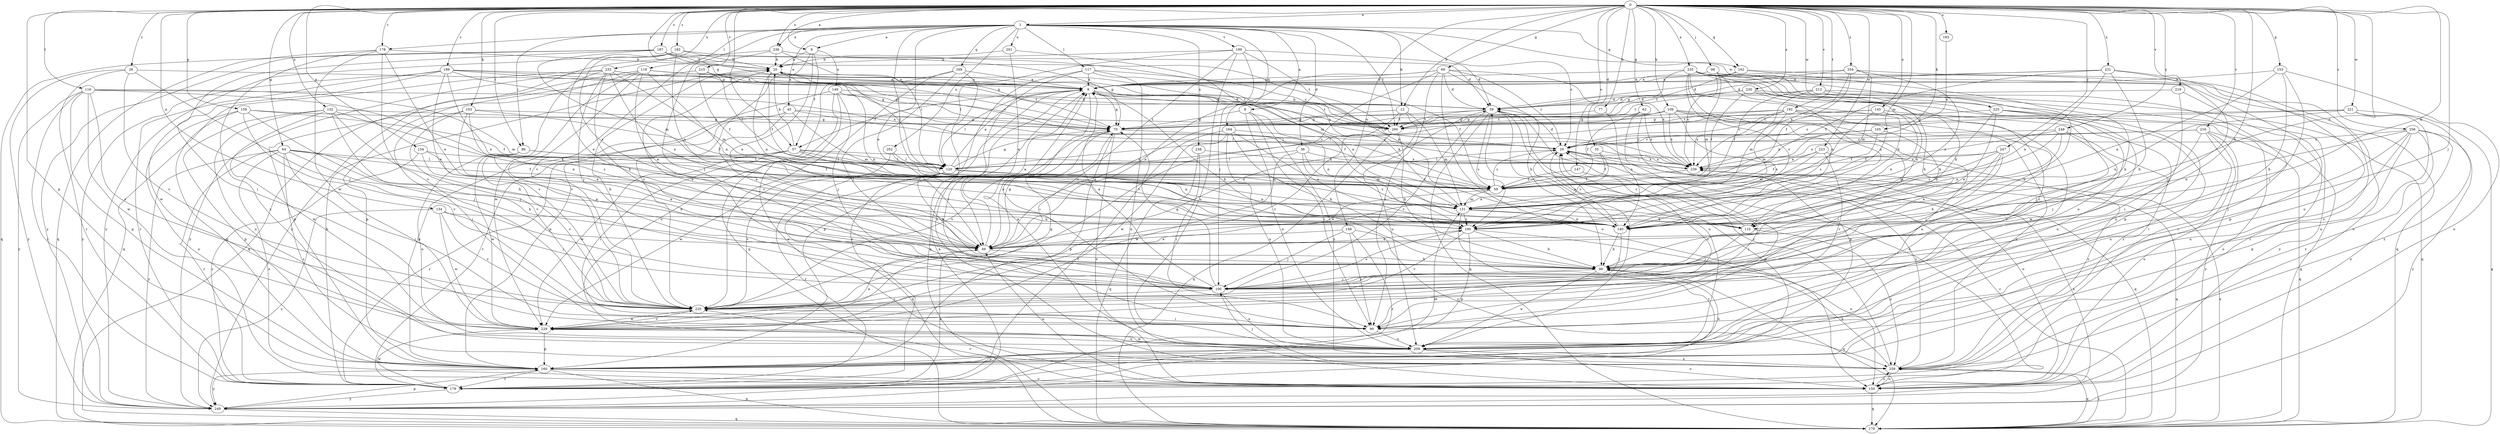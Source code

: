 strict digraph  {
0;
1;
6;
8;
9;
12;
20;
26;
29;
35;
36;
39;
45;
49;
57;
59;
62;
64;
69;
70;
77;
80;
86;
90;
98;
100;
103;
105;
109;
110;
116;
117;
119;
120;
131;
132;
134;
140;
145;
147;
148;
149;
150;
153;
154;
159;
160;
162;
164;
169;
170;
178;
179;
182;
183;
187;
189;
190;
192;
199;
200;
201;
202;
209;
213;
215;
216;
219;
220;
221;
223;
225;
229;
230;
231;
233;
235;
236;
238;
239;
247;
248;
249;
254;
256;
259;
0 -> 1  [label=a];
0 -> 6  [label=a];
0 -> 12  [label=b];
0 -> 26  [label=c];
0 -> 35  [label=d];
0 -> 57  [label=f];
0 -> 62  [label=g];
0 -> 64  [label=g];
0 -> 69  [label=g];
0 -> 70  [label=g];
0 -> 77  [label=h];
0 -> 80  [label=h];
0 -> 86  [label=i];
0 -> 98  [label=j];
0 -> 100  [label=j];
0 -> 103  [label=k];
0 -> 105  [label=k];
0 -> 109  [label=k];
0 -> 110  [label=k];
0 -> 116  [label=l];
0 -> 131  [label=m];
0 -> 132  [label=n];
0 -> 134  [label=n];
0 -> 140  [label=n];
0 -> 145  [label=o];
0 -> 147  [label=o];
0 -> 148  [label=o];
0 -> 153  [label=p];
0 -> 154  [label=p];
0 -> 159  [label=p];
0 -> 160  [label=p];
0 -> 162  [label=q];
0 -> 178  [label=r];
0 -> 182  [label=s];
0 -> 183  [label=s];
0 -> 187  [label=s];
0 -> 189  [label=s];
0 -> 192  [label=t];
0 -> 213  [label=v];
0 -> 215  [label=v];
0 -> 216  [label=v];
0 -> 219  [label=v];
0 -> 221  [label=w];
0 -> 223  [label=w];
0 -> 225  [label=w];
0 -> 230  [label=x];
0 -> 231  [label=x];
0 -> 233  [label=x];
0 -> 235  [label=x];
0 -> 236  [label=x];
0 -> 247  [label=y];
0 -> 248  [label=y];
0 -> 254  [label=z];
0 -> 256  [label=z];
1 -> 6  [label=a];
1 -> 8  [label=a];
1 -> 12  [label=b];
1 -> 29  [label=c];
1 -> 36  [label=d];
1 -> 45  [label=e];
1 -> 49  [label=e];
1 -> 86  [label=i];
1 -> 117  [label=l];
1 -> 119  [label=l];
1 -> 120  [label=l];
1 -> 162  [label=q];
1 -> 164  [label=q];
1 -> 169  [label=q];
1 -> 178  [label=r];
1 -> 199  [label=t];
1 -> 200  [label=t];
1 -> 201  [label=u];
1 -> 202  [label=u];
1 -> 220  [label=v];
1 -> 225  [label=w];
1 -> 236  [label=x];
1 -> 238  [label=x];
6 -> 20  [label=b];
6 -> 49  [label=e];
6 -> 57  [label=f];
6 -> 149  [label=o];
6 -> 220  [label=v];
8 -> 70  [label=g];
8 -> 90  [label=i];
8 -> 140  [label=n];
8 -> 209  [label=u];
8 -> 259  [label=z];
9 -> 39  [label=d];
9 -> 57  [label=f];
9 -> 70  [label=g];
9 -> 80  [label=h];
9 -> 90  [label=i];
9 -> 120  [label=l];
9 -> 160  [label=p];
9 -> 179  [label=r];
9 -> 200  [label=t];
9 -> 239  [label=x];
12 -> 49  [label=e];
12 -> 131  [label=m];
12 -> 200  [label=t];
12 -> 209  [label=u];
12 -> 220  [label=v];
20 -> 9  [label=a];
20 -> 59  [label=f];
20 -> 120  [label=l];
20 -> 140  [label=n];
20 -> 239  [label=x];
26 -> 9  [label=a];
26 -> 100  [label=j];
26 -> 179  [label=r];
26 -> 220  [label=v];
26 -> 249  [label=y];
29 -> 39  [label=d];
29 -> 120  [label=l];
29 -> 140  [label=n];
29 -> 150  [label=o];
29 -> 170  [label=q];
29 -> 239  [label=x];
35 -> 49  [label=e];
35 -> 59  [label=f];
35 -> 239  [label=x];
36 -> 120  [label=l];
36 -> 131  [label=m];
36 -> 190  [label=s];
36 -> 229  [label=w];
36 -> 239  [label=x];
39 -> 70  [label=g];
39 -> 150  [label=o];
39 -> 170  [label=q];
39 -> 190  [label=s];
39 -> 200  [label=t];
39 -> 209  [label=u];
39 -> 220  [label=v];
39 -> 259  [label=z];
45 -> 49  [label=e];
45 -> 59  [label=f];
45 -> 70  [label=g];
45 -> 131  [label=m];
45 -> 160  [label=p];
45 -> 179  [label=r];
49 -> 9  [label=a];
49 -> 39  [label=d];
49 -> 70  [label=g];
49 -> 80  [label=h];
57 -> 20  [label=b];
57 -> 59  [label=f];
57 -> 90  [label=i];
57 -> 120  [label=l];
57 -> 131  [label=m];
57 -> 179  [label=r];
57 -> 229  [label=w];
57 -> 239  [label=x];
59 -> 29  [label=c];
59 -> 49  [label=e];
59 -> 131  [label=m];
62 -> 59  [label=f];
62 -> 70  [label=g];
62 -> 90  [label=i];
62 -> 160  [label=p];
62 -> 239  [label=x];
64 -> 49  [label=e];
64 -> 59  [label=f];
64 -> 80  [label=h];
64 -> 90  [label=i];
64 -> 120  [label=l];
64 -> 150  [label=o];
64 -> 179  [label=r];
64 -> 249  [label=y];
64 -> 259  [label=z];
69 -> 9  [label=a];
69 -> 29  [label=c];
69 -> 39  [label=d];
69 -> 49  [label=e];
69 -> 80  [label=h];
69 -> 90  [label=i];
69 -> 150  [label=o];
69 -> 220  [label=v];
69 -> 239  [label=x];
70 -> 29  [label=c];
70 -> 49  [label=e];
70 -> 150  [label=o];
70 -> 160  [label=p];
70 -> 220  [label=v];
77 -> 70  [label=g];
77 -> 140  [label=n];
80 -> 100  [label=j];
80 -> 170  [label=q];
80 -> 209  [label=u];
86 -> 59  [label=f];
86 -> 120  [label=l];
86 -> 209  [label=u];
86 -> 220  [label=v];
86 -> 229  [label=w];
90 -> 29  [label=c];
90 -> 209  [label=u];
98 -> 9  [label=a];
98 -> 131  [label=m];
98 -> 140  [label=n];
98 -> 160  [label=p];
98 -> 170  [label=q];
98 -> 239  [label=x];
100 -> 9  [label=a];
100 -> 20  [label=b];
100 -> 70  [label=g];
100 -> 190  [label=s];
100 -> 209  [label=u];
100 -> 220  [label=v];
103 -> 49  [label=e];
103 -> 59  [label=f];
103 -> 70  [label=g];
103 -> 90  [label=i];
103 -> 190  [label=s];
103 -> 220  [label=v];
105 -> 29  [label=c];
105 -> 59  [label=f];
105 -> 140  [label=n];
105 -> 239  [label=x];
109 -> 70  [label=g];
109 -> 90  [label=i];
109 -> 120  [label=l];
109 -> 190  [label=s];
109 -> 200  [label=t];
109 -> 209  [label=u];
109 -> 239  [label=x];
109 -> 259  [label=z];
110 -> 29  [label=c];
110 -> 100  [label=j];
110 -> 259  [label=z];
116 -> 39  [label=d];
116 -> 110  [label=k];
116 -> 131  [label=m];
116 -> 160  [label=p];
116 -> 179  [label=r];
116 -> 220  [label=v];
116 -> 229  [label=w];
116 -> 249  [label=y];
117 -> 9  [label=a];
117 -> 59  [label=f];
117 -> 90  [label=i];
117 -> 110  [label=k];
117 -> 150  [label=o];
117 -> 170  [label=q];
119 -> 9  [label=a];
119 -> 49  [label=e];
119 -> 140  [label=n];
119 -> 160  [label=p];
119 -> 170  [label=q];
119 -> 200  [label=t];
119 -> 220  [label=v];
119 -> 229  [label=w];
120 -> 9  [label=a];
120 -> 59  [label=f];
120 -> 70  [label=g];
120 -> 80  [label=h];
120 -> 140  [label=n];
120 -> 170  [label=q];
120 -> 179  [label=r];
120 -> 220  [label=v];
131 -> 9  [label=a];
131 -> 110  [label=k];
131 -> 140  [label=n];
131 -> 179  [label=r];
131 -> 190  [label=s];
132 -> 70  [label=g];
132 -> 80  [label=h];
132 -> 100  [label=j];
132 -> 140  [label=n];
132 -> 160  [label=p];
132 -> 209  [label=u];
132 -> 229  [label=w];
134 -> 100  [label=j];
134 -> 140  [label=n];
134 -> 220  [label=v];
134 -> 229  [label=w];
134 -> 249  [label=y];
140 -> 29  [label=c];
140 -> 80  [label=h];
140 -> 100  [label=j];
145 -> 70  [label=g];
145 -> 100  [label=j];
145 -> 120  [label=l];
145 -> 140  [label=n];
145 -> 190  [label=s];
147 -> 59  [label=f];
147 -> 90  [label=i];
148 -> 49  [label=e];
148 -> 90  [label=i];
148 -> 100  [label=j];
148 -> 179  [label=r];
148 -> 259  [label=z];
149 -> 39  [label=d];
149 -> 59  [label=f];
149 -> 100  [label=j];
149 -> 140  [label=n];
149 -> 150  [label=o];
149 -> 160  [label=p];
149 -> 209  [label=u];
150 -> 49  [label=e];
150 -> 170  [label=q];
150 -> 220  [label=v];
150 -> 259  [label=z];
153 -> 9  [label=a];
153 -> 80  [label=h];
153 -> 100  [label=j];
153 -> 140  [label=n];
153 -> 150  [label=o];
154 -> 49  [label=e];
154 -> 80  [label=h];
154 -> 120  [label=l];
154 -> 179  [label=r];
159 -> 59  [label=f];
159 -> 100  [label=j];
159 -> 150  [label=o];
159 -> 160  [label=p];
159 -> 200  [label=t];
159 -> 220  [label=v];
160 -> 80  [label=h];
160 -> 150  [label=o];
160 -> 170  [label=q];
160 -> 179  [label=r];
160 -> 249  [label=y];
162 -> 9  [label=a];
162 -> 80  [label=h];
162 -> 150  [label=o];
162 -> 200  [label=t];
164 -> 29  [label=c];
164 -> 80  [label=h];
164 -> 179  [label=r];
164 -> 190  [label=s];
164 -> 209  [label=u];
164 -> 229  [label=w];
169 -> 9  [label=a];
169 -> 100  [label=j];
169 -> 170  [label=q];
169 -> 220  [label=v];
169 -> 259  [label=z];
170 -> 29  [label=c];
170 -> 239  [label=x];
170 -> 259  [label=z];
178 -> 20  [label=b];
178 -> 49  [label=e];
178 -> 170  [label=q];
178 -> 220  [label=v];
178 -> 229  [label=w];
178 -> 259  [label=z];
179 -> 20  [label=b];
179 -> 49  [label=e];
179 -> 131  [label=m];
179 -> 229  [label=w];
179 -> 249  [label=y];
182 -> 20  [label=b];
182 -> 49  [label=e];
182 -> 70  [label=g];
182 -> 140  [label=n];
182 -> 190  [label=s];
182 -> 249  [label=y];
183 -> 239  [label=x];
187 -> 20  [label=b];
187 -> 39  [label=d];
187 -> 70  [label=g];
187 -> 90  [label=i];
187 -> 131  [label=m];
187 -> 170  [label=q];
187 -> 200  [label=t];
187 -> 249  [label=y];
189 -> 9  [label=a];
189 -> 49  [label=e];
189 -> 70  [label=g];
189 -> 140  [label=n];
189 -> 179  [label=r];
189 -> 200  [label=t];
189 -> 229  [label=w];
189 -> 239  [label=x];
189 -> 249  [label=y];
190 -> 49  [label=e];
190 -> 80  [label=h];
190 -> 150  [label=o];
190 -> 160  [label=p];
190 -> 220  [label=v];
192 -> 29  [label=c];
192 -> 70  [label=g];
192 -> 131  [label=m];
192 -> 150  [label=o];
192 -> 200  [label=t];
192 -> 220  [label=v];
192 -> 229  [label=w];
192 -> 239  [label=x];
199 -> 20  [label=b];
199 -> 39  [label=d];
199 -> 100  [label=j];
199 -> 110  [label=k];
199 -> 120  [label=l];
199 -> 209  [label=u];
199 -> 220  [label=v];
200 -> 20  [label=b];
200 -> 80  [label=h];
200 -> 170  [label=q];
201 -> 20  [label=b];
201 -> 49  [label=e];
201 -> 131  [label=m];
202 -> 120  [label=l];
202 -> 140  [label=n];
202 -> 229  [label=w];
209 -> 9  [label=a];
209 -> 39  [label=d];
209 -> 150  [label=o];
209 -> 160  [label=p];
209 -> 229  [label=w];
209 -> 259  [label=z];
213 -> 39  [label=d];
213 -> 59  [label=f];
213 -> 80  [label=h];
213 -> 131  [label=m];
213 -> 170  [label=q];
213 -> 249  [label=y];
215 -> 9  [label=a];
215 -> 29  [label=c];
215 -> 59  [label=f];
215 -> 120  [label=l];
215 -> 160  [label=p];
216 -> 29  [label=c];
216 -> 90  [label=i];
216 -> 150  [label=o];
216 -> 170  [label=q];
216 -> 220  [label=v];
216 -> 239  [label=x];
216 -> 249  [label=y];
219 -> 39  [label=d];
219 -> 90  [label=i];
219 -> 179  [label=r];
220 -> 20  [label=b];
220 -> 90  [label=i];
220 -> 229  [label=w];
221 -> 29  [label=c];
221 -> 70  [label=g];
221 -> 140  [label=n];
221 -> 170  [label=q];
221 -> 209  [label=u];
221 -> 259  [label=z];
223 -> 59  [label=f];
223 -> 131  [label=m];
223 -> 220  [label=v];
223 -> 239  [label=x];
223 -> 259  [label=z];
225 -> 49  [label=e];
225 -> 110  [label=k];
225 -> 170  [label=q];
225 -> 200  [label=t];
225 -> 209  [label=u];
225 -> 259  [label=z];
229 -> 49  [label=e];
229 -> 70  [label=g];
229 -> 160  [label=p];
229 -> 209  [label=u];
229 -> 220  [label=v];
230 -> 39  [label=d];
230 -> 59  [label=f];
230 -> 110  [label=k];
230 -> 140  [label=n];
230 -> 200  [label=t];
230 -> 209  [label=u];
231 -> 9  [label=a];
231 -> 39  [label=d];
231 -> 59  [label=f];
231 -> 80  [label=h];
231 -> 100  [label=j];
231 -> 140  [label=n];
231 -> 209  [label=u];
233 -> 9  [label=a];
233 -> 70  [label=g];
233 -> 80  [label=h];
233 -> 100  [label=j];
233 -> 131  [label=m];
233 -> 140  [label=n];
233 -> 170  [label=q];
233 -> 220  [label=v];
233 -> 249  [label=y];
235 -> 9  [label=a];
235 -> 70  [label=g];
235 -> 80  [label=h];
235 -> 90  [label=i];
235 -> 110  [label=k];
235 -> 140  [label=n];
235 -> 160  [label=p];
235 -> 179  [label=r];
235 -> 190  [label=s];
235 -> 209  [label=u];
236 -> 20  [label=b];
236 -> 29  [label=c];
236 -> 100  [label=j];
236 -> 120  [label=l];
236 -> 249  [label=y];
238 -> 90  [label=i];
238 -> 170  [label=q];
238 -> 239  [label=x];
239 -> 59  [label=f];
239 -> 170  [label=q];
247 -> 49  [label=e];
247 -> 80  [label=h];
247 -> 100  [label=j];
247 -> 120  [label=l];
247 -> 131  [label=m];
247 -> 239  [label=x];
248 -> 29  [label=c];
248 -> 59  [label=f];
248 -> 100  [label=j];
248 -> 140  [label=n];
248 -> 190  [label=s];
248 -> 209  [label=u];
249 -> 9  [label=a];
249 -> 39  [label=d];
249 -> 160  [label=p];
249 -> 170  [label=q];
249 -> 239  [label=x];
254 -> 9  [label=a];
254 -> 39  [label=d];
254 -> 59  [label=f];
254 -> 131  [label=m];
254 -> 190  [label=s];
254 -> 239  [label=x];
254 -> 259  [label=z];
256 -> 29  [label=c];
256 -> 100  [label=j];
256 -> 140  [label=n];
256 -> 150  [label=o];
256 -> 160  [label=p];
256 -> 209  [label=u];
256 -> 249  [label=y];
256 -> 259  [label=z];
259 -> 29  [label=c];
259 -> 80  [label=h];
259 -> 100  [label=j];
259 -> 150  [label=o];
259 -> 170  [label=q];
}
